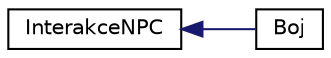 digraph "Graphical Class Hierarchy"
{
  edge [fontname="Helvetica",fontsize="10",labelfontname="Helvetica",labelfontsize="10"];
  node [fontname="Helvetica",fontsize="10",shape=record];
  rankdir="LR";
  Node1 [label="InterakceNPC",height=0.2,width=0.4,color="black", fillcolor="white", style="filled",URL="$class_interakce_n_p_c.html",tooltip="Abstraktni Trida reprezentujici fiktivni interakci mezi Hrdinou a NPC resena za pomoci Polymorfismu..."];
  Node1 -> Node2 [dir="back",color="midnightblue",fontsize="10",style="solid",fontname="Helvetica"];
  Node2 [label="Boj",height=0.2,width=0.4,color="black", fillcolor="white", style="filled",URL="$class_boj.html",tooltip="Trida, u ktere byly ocekavany cca 4 metody, ale pro prehledny a originalni boj ve hre bez grafickeho ..."];
}
